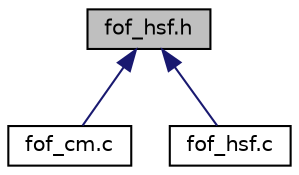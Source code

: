 digraph "fof_hsf.h"
{
  edge [fontname="Helvetica",fontsize="10",labelfontname="Helvetica",labelfontsize="10"];
  node [fontname="Helvetica",fontsize="10",shape=record];
  Node1 [label="fof_hsf.h",height=0.2,width=0.4,color="black", fillcolor="grey75", style="filled", fontcolor="black"];
  Node1 -> Node2 [dir="back",color="midnightblue",fontsize="10",style="solid",fontname="Helvetica"];
  Node2 [label="fof_cm.c",height=0.2,width=0.4,color="black", fillcolor="white", style="filled",URL="$fof__cm_8c.html"];
  Node1 -> Node3 [dir="back",color="midnightblue",fontsize="10",style="solid",fontname="Helvetica"];
  Node3 [label="fof_hsf.c",height=0.2,width=0.4,color="black", fillcolor="white", style="filled",URL="$fof__hsf_8c.html"];
}
